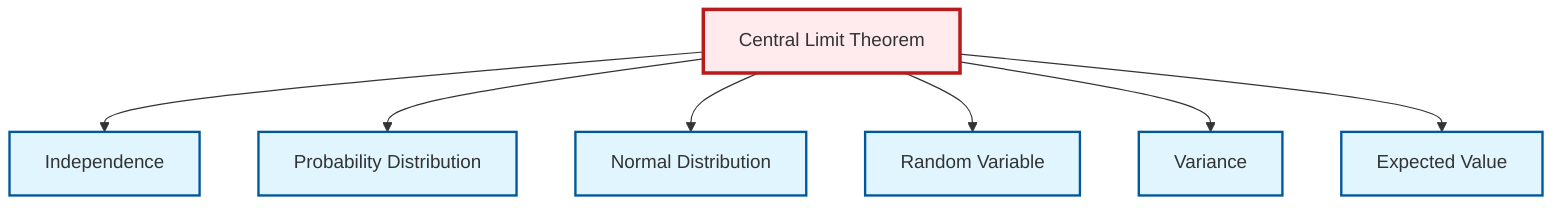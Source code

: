 graph TD
    classDef definition fill:#e1f5fe,stroke:#01579b,stroke-width:2px
    classDef theorem fill:#f3e5f5,stroke:#4a148c,stroke-width:2px
    classDef axiom fill:#fff3e0,stroke:#e65100,stroke-width:2px
    classDef example fill:#e8f5e9,stroke:#1b5e20,stroke-width:2px
    classDef current fill:#ffebee,stroke:#b71c1c,stroke-width:3px
    def-independence["Independence"]:::definition
    def-probability-distribution["Probability Distribution"]:::definition
    def-normal-distribution["Normal Distribution"]:::definition
    def-expectation["Expected Value"]:::definition
    def-random-variable["Random Variable"]:::definition
    def-variance["Variance"]:::definition
    thm-central-limit["Central Limit Theorem"]:::theorem
    thm-central-limit --> def-independence
    thm-central-limit --> def-probability-distribution
    thm-central-limit --> def-normal-distribution
    thm-central-limit --> def-random-variable
    thm-central-limit --> def-variance
    thm-central-limit --> def-expectation
    class thm-central-limit current